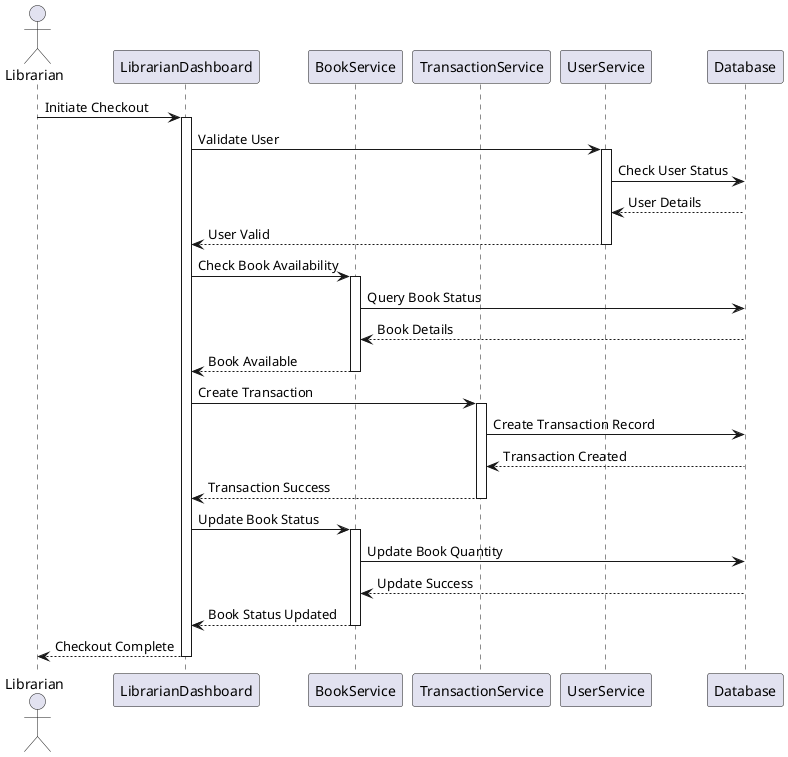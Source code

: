 @startuml Book Checkout Sequence

actor Librarian
participant "LibrarianDashboard" as dashboard
participant "BookService" as bookService
participant "TransactionService" as transService
participant "UserService" as userService
participant "Database" as db

Librarian -> dashboard: Initiate Checkout
activate dashboard

dashboard -> userService: Validate User
activate userService
userService -> db: Check User Status
db --> userService: User Details
userService --> dashboard: User Valid
deactivate userService

dashboard -> bookService: Check Book Availability
activate bookService
bookService -> db: Query Book Status
db --> bookService: Book Details
bookService --> dashboard: Book Available
deactivate bookService

dashboard -> transService: Create Transaction
activate transService
transService -> db: Create Transaction Record
db --> transService: Transaction Created
transService --> dashboard: Transaction Success
deactivate transService

dashboard -> bookService: Update Book Status
activate bookService
bookService -> db: Update Book Quantity
db --> bookService: Update Success
bookService --> dashboard: Book Status Updated
deactivate bookService

dashboard --> Librarian: Checkout Complete
deactivate dashboard

@enduml 